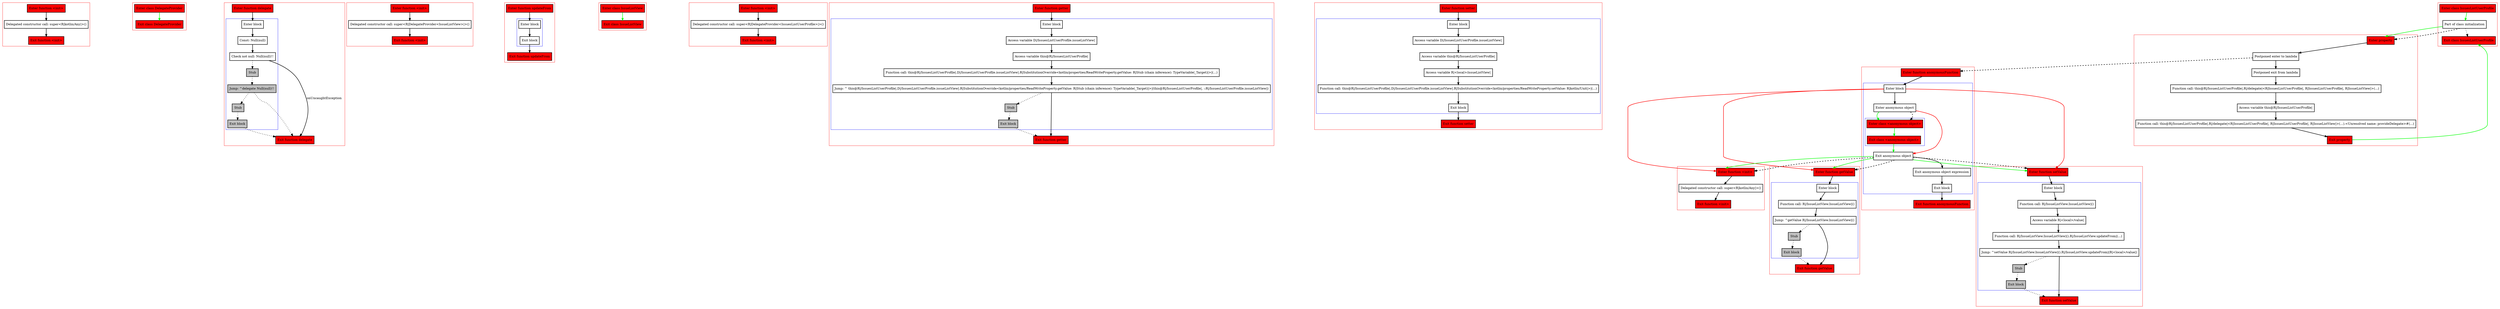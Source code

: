 digraph delegateWithAnonymousObject_kt {
    graph [nodesep=3]
    node [shape=box penwidth=2]
    edge [penwidth=2]

    subgraph cluster_0 {
        color=red
        0 [label="Enter function <init>" style="filled" fillcolor=red];
        1 [label="Delegated constructor call: super<R|kotlin/Any|>()"];
        2 [label="Exit function <init>" style="filled" fillcolor=red];
    }
    0 -> {1};
    1 -> {2};

    subgraph cluster_1 {
        color=red
        3 [label="Enter class DelegateProvider" style="filled" fillcolor=red];
        4 [label="Exit class DelegateProvider" style="filled" fillcolor=red];
    }
    3 -> {4} [color=green];

    subgraph cluster_2 {
        color=red
        5 [label="Enter function delegate" style="filled" fillcolor=red];
        subgraph cluster_3 {
            color=blue
            6 [label="Enter block"];
            7 [label="Const: Null(null)"];
            8 [label="Check not null: Null(null)!!"];
            9 [label="Stub" style="filled" fillcolor=gray];
            10 [label="Jump: ^delegate Null(null)!!" style="filled" fillcolor=gray];
            11 [label="Stub" style="filled" fillcolor=gray];
            12 [label="Exit block" style="filled" fillcolor=gray];
        }
        13 [label="Exit function delegate" style="filled" fillcolor=red];
    }
    5 -> {6};
    6 -> {7};
    7 -> {8};
    8 -> {13}    [label=onUncaughtException];
    8 -> {9} [style=dotted];
    9 -> {10} [style=dotted];
    10 -> {13 11} [style=dotted];
    11 -> {12} [style=dotted];
    12 -> {13} [style=dotted];

    subgraph cluster_4 {
        color=red
        14 [label="Enter function <init>" style="filled" fillcolor=red];
        15 [label="Delegated constructor call: super<R|DelegateProvider<IssueListView>|>()"];
        16 [label="Exit function <init>" style="filled" fillcolor=red];
    }
    14 -> {15};
    15 -> {16};

    subgraph cluster_5 {
        color=red
        17 [label="Enter function updateFrom" style="filled" fillcolor=red];
        subgraph cluster_6 {
            color=blue
            18 [label="Enter block"];
            19 [label="Exit block"];
        }
        20 [label="Exit function updateFrom" style="filled" fillcolor=red];
    }
    17 -> {18};
    18 -> {19};
    19 -> {20};

    subgraph cluster_7 {
        color=red
        21 [label="Enter class IssueListView" style="filled" fillcolor=red];
        22 [label="Exit class IssueListView" style="filled" fillcolor=red];
    }
    21 -> {22} [color=green];

    subgraph cluster_8 {
        color=red
        23 [label="Enter function <init>" style="filled" fillcolor=red];
        24 [label="Delegated constructor call: super<R|DelegateProvider<IssuesListUserProfile>|>()"];
        25 [label="Exit function <init>" style="filled" fillcolor=red];
    }
    23 -> {24};
    24 -> {25};

    subgraph cluster_9 {
        color=red
        26 [label="Enter function getter" style="filled" fillcolor=red];
        subgraph cluster_10 {
            color=blue
            27 [label="Enter block"];
            28 [label="Access variable D|/IssuesListUserProfile.issueListView|"];
            29 [label="Access variable this@R|/IssuesListUserProfile|"];
            30 [label="Function call: this@R|/IssuesListUserProfile|.D|/IssuesListUserProfile.issueListView|.R|SubstitutionOverride<kotlin/properties/ReadWriteProperty.getValue: R|Stub (chain inference): TypeVariable(_Target)|>|(...)"];
            31 [label="Jump: ^ this@R|/IssuesListUserProfile|.D|/IssuesListUserProfile.issueListView|.R|SubstitutionOverride<kotlin/properties/ReadWriteProperty.getValue: R|Stub (chain inference): TypeVariable(_Target)|>|(this@R|/IssuesListUserProfile|, ::R|/IssuesListUserProfile.issueListView|)"];
            32 [label="Stub" style="filled" fillcolor=gray];
            33 [label="Exit block" style="filled" fillcolor=gray];
        }
        34 [label="Exit function getter" style="filled" fillcolor=red];
    }
    26 -> {27};
    27 -> {28};
    28 -> {29};
    29 -> {30};
    30 -> {31};
    31 -> {34};
    31 -> {32} [style=dotted];
    32 -> {33} [style=dotted];
    33 -> {34} [style=dotted];

    subgraph cluster_11 {
        color=red
        35 [label="Enter function setter" style="filled" fillcolor=red];
        subgraph cluster_12 {
            color=blue
            36 [label="Enter block"];
            37 [label="Access variable D|/IssuesListUserProfile.issueListView|"];
            38 [label="Access variable this@R|/IssuesListUserProfile|"];
            39 [label="Access variable R|<local>/issueListView|"];
            40 [label="Function call: this@R|/IssuesListUserProfile|.D|/IssuesListUserProfile.issueListView|.R|SubstitutionOverride<kotlin/properties/ReadWriteProperty.setValue: R|kotlin/Unit|>|(...)"];
            41 [label="Exit block"];
        }
        42 [label="Exit function setter" style="filled" fillcolor=red];
    }
    35 -> {36};
    36 -> {37};
    37 -> {38};
    38 -> {39};
    39 -> {40};
    40 -> {41};
    41 -> {42};

    subgraph cluster_13 {
        color=red
        43 [label="Enter function anonymousFunction" style="filled" fillcolor=red];
        subgraph cluster_14 {
            color=blue
            44 [label="Enter block"];
            45 [label="Enter anonymous object"];
            subgraph cluster_15 {
                color=blue
                50 [label="Enter class <anonymous object>" style="filled" fillcolor=red];
                51 [label="Exit class <anonymous object>" style="filled" fillcolor=red];
            }
            46 [label="Exit anonymous object"];
            47 [label="Exit anonymous object expression"];
            48 [label="Exit block"];
        }
        49 [label="Exit function anonymousFunction" style="filled" fillcolor=red];
    }
    43 -> {44};
    44 -> {45};
    44 -> {52 55 62} [color=red];
    45 -> {46} [color=red];
    45 -> {50} [color=green];
    45 -> {50} [style=dashed];
    46 -> {47};
    46 -> {52 55 62} [color=green];
    46 -> {52 55 62} [style=dashed];
    47 -> {48};
    48 -> {49};
    50 -> {51} [color=green];
    51 -> {46} [color=green];

    subgraph cluster_16 {
        color=red
        52 [label="Enter function <init>" style="filled" fillcolor=red];
        53 [label="Delegated constructor call: super<R|kotlin/Any|>()"];
        54 [label="Exit function <init>" style="filled" fillcolor=red];
    }
    52 -> {53};
    53 -> {54};

    subgraph cluster_17 {
        color=red
        55 [label="Enter function getValue" style="filled" fillcolor=red];
        subgraph cluster_18 {
            color=blue
            56 [label="Enter block"];
            57 [label="Function call: R|/IssueListView.IssueListView|()"];
            58 [label="Jump: ^getValue R|/IssueListView.IssueListView|()"];
            59 [label="Stub" style="filled" fillcolor=gray];
            60 [label="Exit block" style="filled" fillcolor=gray];
        }
        61 [label="Exit function getValue" style="filled" fillcolor=red];
    }
    55 -> {56};
    56 -> {57};
    57 -> {58};
    58 -> {61};
    58 -> {59} [style=dotted];
    59 -> {60} [style=dotted];
    60 -> {61} [style=dotted];

    subgraph cluster_19 {
        color=red
        62 [label="Enter function setValue" style="filled" fillcolor=red];
        subgraph cluster_20 {
            color=blue
            63 [label="Enter block"];
            64 [label="Function call: R|/IssueListView.IssueListView|()"];
            65 [label="Access variable R|<local>/value|"];
            66 [label="Function call: R|/IssueListView.IssueListView|().R|/IssueListView.updateFrom|(...)"];
            67 [label="Jump: ^setValue R|/IssueListView.IssueListView|().R|/IssueListView.updateFrom|(R|<local>/value|)"];
            68 [label="Stub" style="filled" fillcolor=gray];
            69 [label="Exit block" style="filled" fillcolor=gray];
        }
        70 [label="Exit function setValue" style="filled" fillcolor=red];
    }
    62 -> {63};
    63 -> {64};
    64 -> {65};
    65 -> {66};
    66 -> {67};
    67 -> {70};
    67 -> {68} [style=dotted];
    68 -> {69} [style=dotted];
    69 -> {70} [style=dotted];

    subgraph cluster_21 {
        color=red
        71 [label="Enter property" style="filled" fillcolor=red];
        72 [label="Postponed enter to lambda"];
        73 [label="Postponed exit from lambda"];
        74 [label="Function call: this@R|/IssuesListUserProfile|.R|/delegate|<R|IssuesListUserProfile|, R|IssuesListUserProfile|, R|IssueListView|>(...)"];
        75 [label="Access variable this@R|/IssuesListUserProfile|"];
        76 [label="Function call: this@R|/IssuesListUserProfile|.R|/delegate|<R|IssuesListUserProfile|, R|IssuesListUserProfile|, R|IssueListView|>(...).<Unresolved name: provideDelegate>#(...)"];
        77 [label="Exit property" style="filled" fillcolor=red];
    }
    71 -> {72};
    72 -> {73};
    72 -> {43} [style=dashed];
    73 -> {74};
    74 -> {75};
    75 -> {76};
    76 -> {77};
    77 -> {80} [color=green];

    subgraph cluster_22 {
        color=red
        78 [label="Enter class IssuesListUserProfile" style="filled" fillcolor=red];
        79 [label="Part of class initialization"];
        80 [label="Exit class IssuesListUserProfile" style="filled" fillcolor=red];
    }
    78 -> {79} [color=green];
    79 -> {80} [style=dotted];
    79 -> {71} [color=green];
    79 -> {71} [style=dashed];

}
